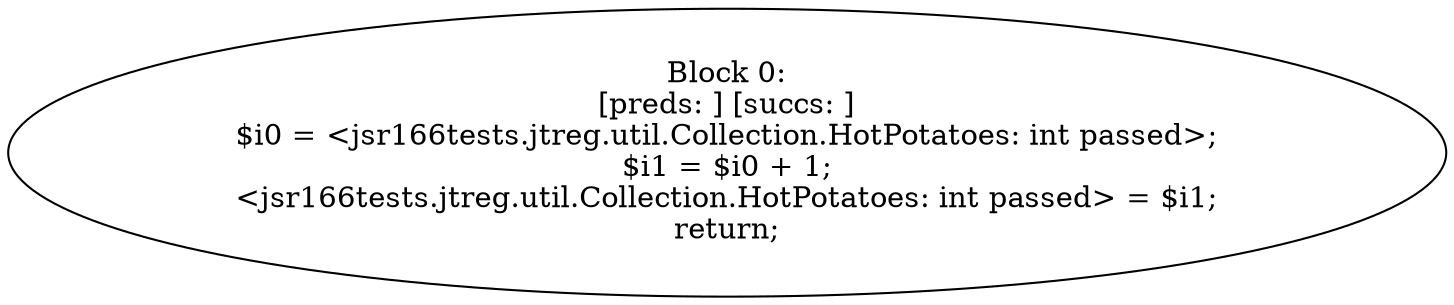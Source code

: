 digraph "unitGraph" {
    "Block 0:
[preds: ] [succs: ]
$i0 = <jsr166tests.jtreg.util.Collection.HotPotatoes: int passed>;
$i1 = $i0 + 1;
<jsr166tests.jtreg.util.Collection.HotPotatoes: int passed> = $i1;
return;
"
}

